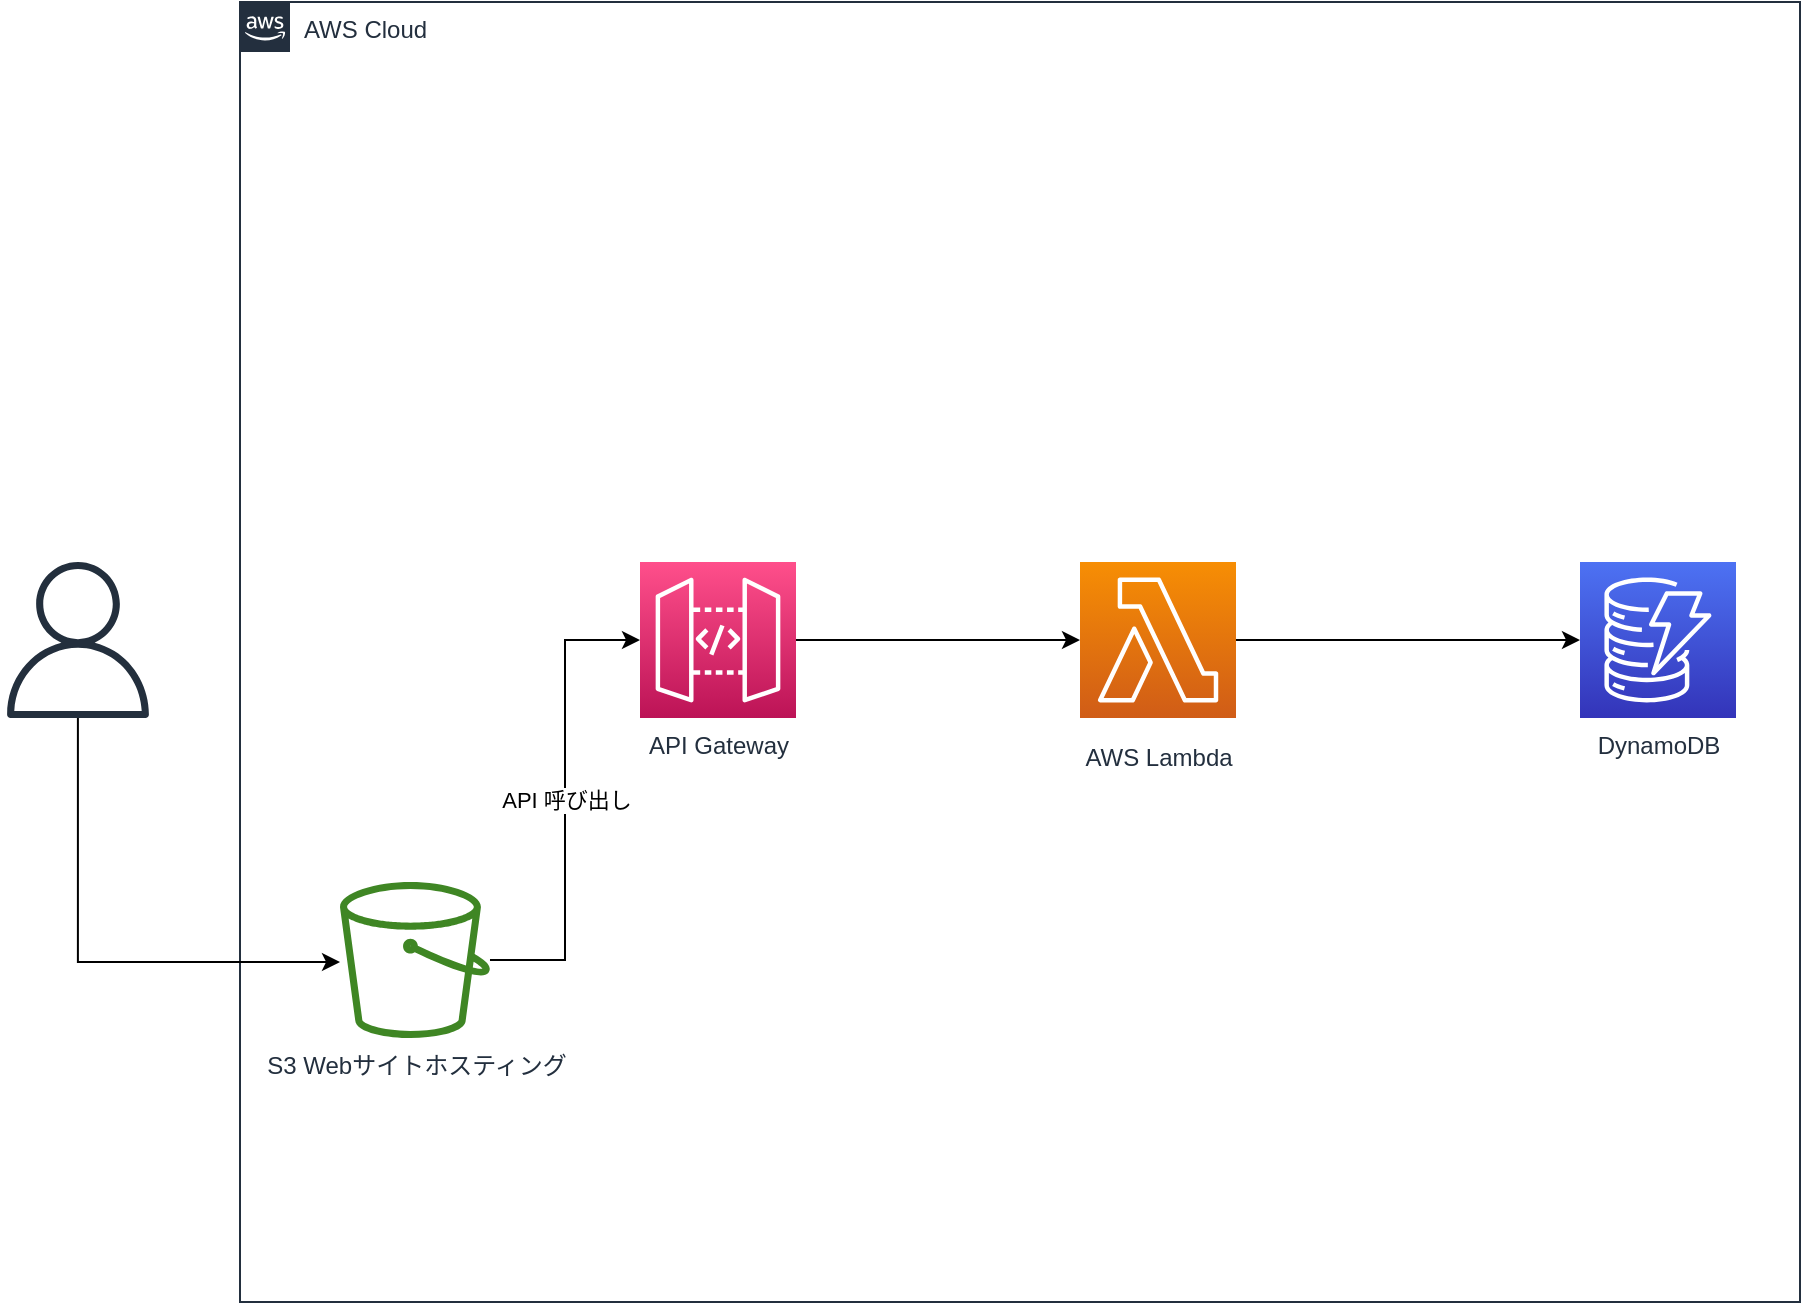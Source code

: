 <mxfile version="20.2.3" type="github"><diagram id="Ht1M8jgEwFfnCIfOTk4-" name="Page-1"><mxGraphModel dx="3688" dy="1019" grid="1" gridSize="10" guides="1" tooltips="1" connect="1" arrows="1" fold="1" page="1" pageScale="1" pageWidth="1169" pageHeight="827" math="0" shadow="0"><root><mxCell id="0"/><mxCell id="1" parent="0"/><mxCell id="UEzPUAAOIrF-is8g5C7q-74" value="AWS Cloud" style="points=[[0,0],[0.25,0],[0.5,0],[0.75,0],[1,0],[1,0.25],[1,0.5],[1,0.75],[1,1],[0.75,1],[0.5,1],[0.25,1],[0,1],[0,0.75],[0,0.5],[0,0.25]];outlineConnect=0;gradientColor=none;html=1;whiteSpace=wrap;fontSize=12;fontStyle=0;shape=mxgraph.aws4.group;grIcon=mxgraph.aws4.group_aws_cloud_alt;strokeColor=#232F3E;fillColor=none;verticalAlign=top;align=left;spacingLeft=30;fontColor=#232F3E;dashed=0;labelBackgroundColor=#ffffff;container=1;pointerEvents=0;collapsible=0;recursiveResize=0;" parent="1" vertex="1"><mxGeometry x="50" y="80" width="780" height="650" as="geometry"/></mxCell><mxCell id="mS-kWCnuO50xIhCw0X5q-1" value="API Gateway" style="sketch=0;points=[[0,0,0],[0.25,0,0],[0.5,0,0],[0.75,0,0],[1,0,0],[0,1,0],[0.25,1,0],[0.5,1,0],[0.75,1,0],[1,1,0],[0,0.25,0],[0,0.5,0],[0,0.75,0],[1,0.25,0],[1,0.5,0],[1,0.75,0]];outlineConnect=0;fontColor=#232F3E;gradientColor=#FF4F8B;gradientDirection=north;fillColor=#BC1356;strokeColor=#ffffff;dashed=0;verticalLabelPosition=bottom;verticalAlign=top;align=center;html=1;fontSize=12;fontStyle=0;aspect=fixed;shape=mxgraph.aws4.resourceIcon;resIcon=mxgraph.aws4.api_gateway;" vertex="1" parent="UEzPUAAOIrF-is8g5C7q-74"><mxGeometry x="200" y="280" width="78" height="78" as="geometry"/></mxCell><mxCell id="mS-kWCnuO50xIhCw0X5q-3" value="DynamoDB" style="sketch=0;points=[[0,0,0],[0.25,0,0],[0.5,0,0],[0.75,0,0],[1,0,0],[0,1,0],[0.25,1,0],[0.5,1,0],[0.75,1,0],[1,1,0],[0,0.25,0],[0,0.5,0],[0,0.75,0],[1,0.25,0],[1,0.5,0],[1,0.75,0]];outlineConnect=0;fontColor=#232F3E;gradientColor=#4D72F3;gradientDirection=north;fillColor=#3334B9;strokeColor=#ffffff;dashed=0;verticalLabelPosition=bottom;verticalAlign=top;align=center;html=1;fontSize=12;fontStyle=0;aspect=fixed;shape=mxgraph.aws4.resourceIcon;resIcon=mxgraph.aws4.dynamodb;" vertex="1" parent="UEzPUAAOIrF-is8g5C7q-74"><mxGeometry x="670" y="280" width="78" height="78" as="geometry"/></mxCell><mxCell id="mS-kWCnuO50xIhCw0X5q-8" value="API 呼び出し" style="edgeStyle=orthogonalEdgeStyle;rounded=0;orthogonalLoop=1;jettySize=auto;html=1;entryX=0;entryY=0.5;entryDx=0;entryDy=0;entryPerimeter=0;" edge="1" parent="UEzPUAAOIrF-is8g5C7q-74" source="mS-kWCnuO50xIhCw0X5q-7" target="mS-kWCnuO50xIhCw0X5q-1"><mxGeometry relative="1" as="geometry"/></mxCell><mxCell id="mS-kWCnuO50xIhCw0X5q-7" value="S3 Webサイトホスティング" style="sketch=0;outlineConnect=0;fontColor=#232F3E;gradientColor=none;fillColor=#3F8624;strokeColor=none;dashed=0;verticalLabelPosition=bottom;verticalAlign=top;align=center;html=1;fontSize=12;fontStyle=0;aspect=fixed;pointerEvents=1;shape=mxgraph.aws4.bucket;" vertex="1" parent="UEzPUAAOIrF-is8g5C7q-74"><mxGeometry x="50" y="440" width="75" height="78" as="geometry"/></mxCell><mxCell id="mS-kWCnuO50xIhCw0X5q-5" style="edgeStyle=orthogonalEdgeStyle;rounded=0;orthogonalLoop=1;jettySize=auto;html=1;" edge="1" parent="1" source="UEzPUAAOIrF-is8g5C7q-85" target="mS-kWCnuO50xIhCw0X5q-3"><mxGeometry relative="1" as="geometry"/></mxCell><mxCell id="UEzPUAAOIrF-is8g5C7q-85" value="AWS Lambda" style="outlineConnect=0;fontColor=#232F3E;gradientColor=#F78E04;gradientDirection=north;fillColor=#D05C17;strokeColor=#ffffff;dashed=0;verticalLabelPosition=bottom;verticalAlign=top;align=center;html=1;fontSize=12;fontStyle=0;aspect=fixed;shape=mxgraph.aws4.resourceIcon;resIcon=mxgraph.aws4.lambda;labelBackgroundColor=#ffffff;spacingTop=6;" parent="1" vertex="1"><mxGeometry x="470" y="360" width="78" height="78" as="geometry"/></mxCell><mxCell id="mS-kWCnuO50xIhCw0X5q-4" style="edgeStyle=orthogonalEdgeStyle;rounded=0;orthogonalLoop=1;jettySize=auto;html=1;" edge="1" parent="1" source="mS-kWCnuO50xIhCw0X5q-1" target="UEzPUAAOIrF-is8g5C7q-85"><mxGeometry relative="1" as="geometry"/></mxCell><mxCell id="mS-kWCnuO50xIhCw0X5q-10" style="edgeStyle=orthogonalEdgeStyle;rounded=0;orthogonalLoop=1;jettySize=auto;html=1;" edge="1" parent="1" source="mS-kWCnuO50xIhCw0X5q-9" target="mS-kWCnuO50xIhCw0X5q-7"><mxGeometry relative="1" as="geometry"><Array as="points"><mxPoint x="-31" y="560"/></Array></mxGeometry></mxCell><mxCell id="mS-kWCnuO50xIhCw0X5q-9" value="" style="sketch=0;outlineConnect=0;fontColor=#232F3E;gradientColor=none;fillColor=#232F3D;strokeColor=none;dashed=0;verticalLabelPosition=bottom;verticalAlign=top;align=center;html=1;fontSize=12;fontStyle=0;aspect=fixed;pointerEvents=1;shape=mxgraph.aws4.user;" vertex="1" parent="1"><mxGeometry x="-70" y="360" width="78" height="78" as="geometry"/></mxCell></root></mxGraphModel></diagram></mxfile>